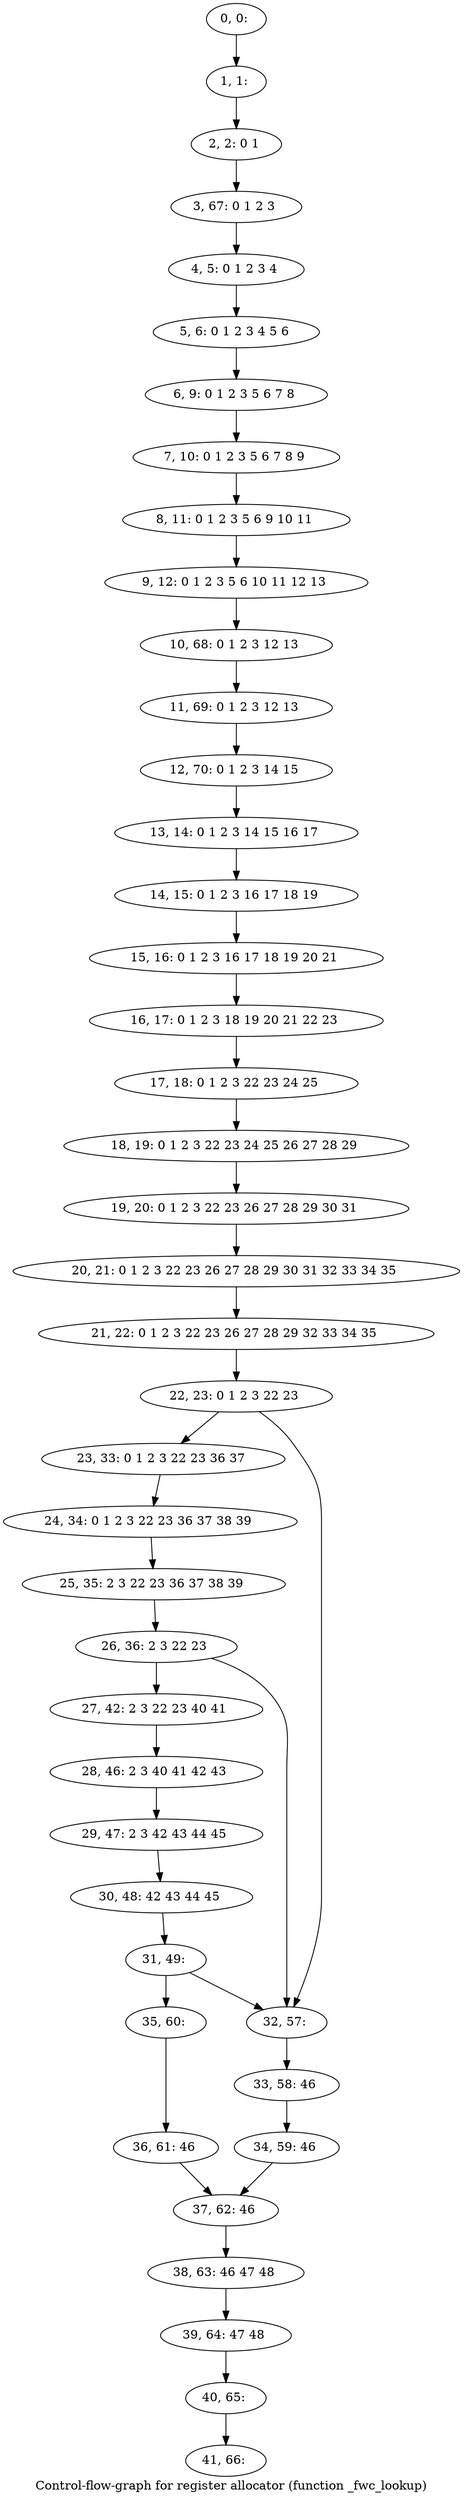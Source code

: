 digraph G {
graph [label="Control-flow-graph for register allocator (function _fwc_lookup)"]
0[label="0, 0: "];
1[label="1, 1: "];
2[label="2, 2: 0 1 "];
3[label="3, 67: 0 1 2 3 "];
4[label="4, 5: 0 1 2 3 4 "];
5[label="5, 6: 0 1 2 3 4 5 6 "];
6[label="6, 9: 0 1 2 3 5 6 7 8 "];
7[label="7, 10: 0 1 2 3 5 6 7 8 9 "];
8[label="8, 11: 0 1 2 3 5 6 9 10 11 "];
9[label="9, 12: 0 1 2 3 5 6 10 11 12 13 "];
10[label="10, 68: 0 1 2 3 12 13 "];
11[label="11, 69: 0 1 2 3 12 13 "];
12[label="12, 70: 0 1 2 3 14 15 "];
13[label="13, 14: 0 1 2 3 14 15 16 17 "];
14[label="14, 15: 0 1 2 3 16 17 18 19 "];
15[label="15, 16: 0 1 2 3 16 17 18 19 20 21 "];
16[label="16, 17: 0 1 2 3 18 19 20 21 22 23 "];
17[label="17, 18: 0 1 2 3 22 23 24 25 "];
18[label="18, 19: 0 1 2 3 22 23 24 25 26 27 28 29 "];
19[label="19, 20: 0 1 2 3 22 23 26 27 28 29 30 31 "];
20[label="20, 21: 0 1 2 3 22 23 26 27 28 29 30 31 32 33 34 35 "];
21[label="21, 22: 0 1 2 3 22 23 26 27 28 29 32 33 34 35 "];
22[label="22, 23: 0 1 2 3 22 23 "];
23[label="23, 33: 0 1 2 3 22 23 36 37 "];
24[label="24, 34: 0 1 2 3 22 23 36 37 38 39 "];
25[label="25, 35: 2 3 22 23 36 37 38 39 "];
26[label="26, 36: 2 3 22 23 "];
27[label="27, 42: 2 3 22 23 40 41 "];
28[label="28, 46: 2 3 40 41 42 43 "];
29[label="29, 47: 2 3 42 43 44 45 "];
30[label="30, 48: 42 43 44 45 "];
31[label="31, 49: "];
32[label="32, 57: "];
33[label="33, 58: 46 "];
34[label="34, 59: 46 "];
35[label="35, 60: "];
36[label="36, 61: 46 "];
37[label="37, 62: 46 "];
38[label="38, 63: 46 47 48 "];
39[label="39, 64: 47 48 "];
40[label="40, 65: "];
41[label="41, 66: "];
0->1 ;
1->2 ;
2->3 ;
3->4 ;
4->5 ;
5->6 ;
6->7 ;
7->8 ;
8->9 ;
9->10 ;
10->11 ;
11->12 ;
12->13 ;
13->14 ;
14->15 ;
15->16 ;
16->17 ;
17->18 ;
18->19 ;
19->20 ;
20->21 ;
21->22 ;
22->23 ;
22->32 ;
23->24 ;
24->25 ;
25->26 ;
26->27 ;
26->32 ;
27->28 ;
28->29 ;
29->30 ;
30->31 ;
31->32 ;
31->35 ;
32->33 ;
33->34 ;
34->37 ;
35->36 ;
36->37 ;
37->38 ;
38->39 ;
39->40 ;
40->41 ;
}
